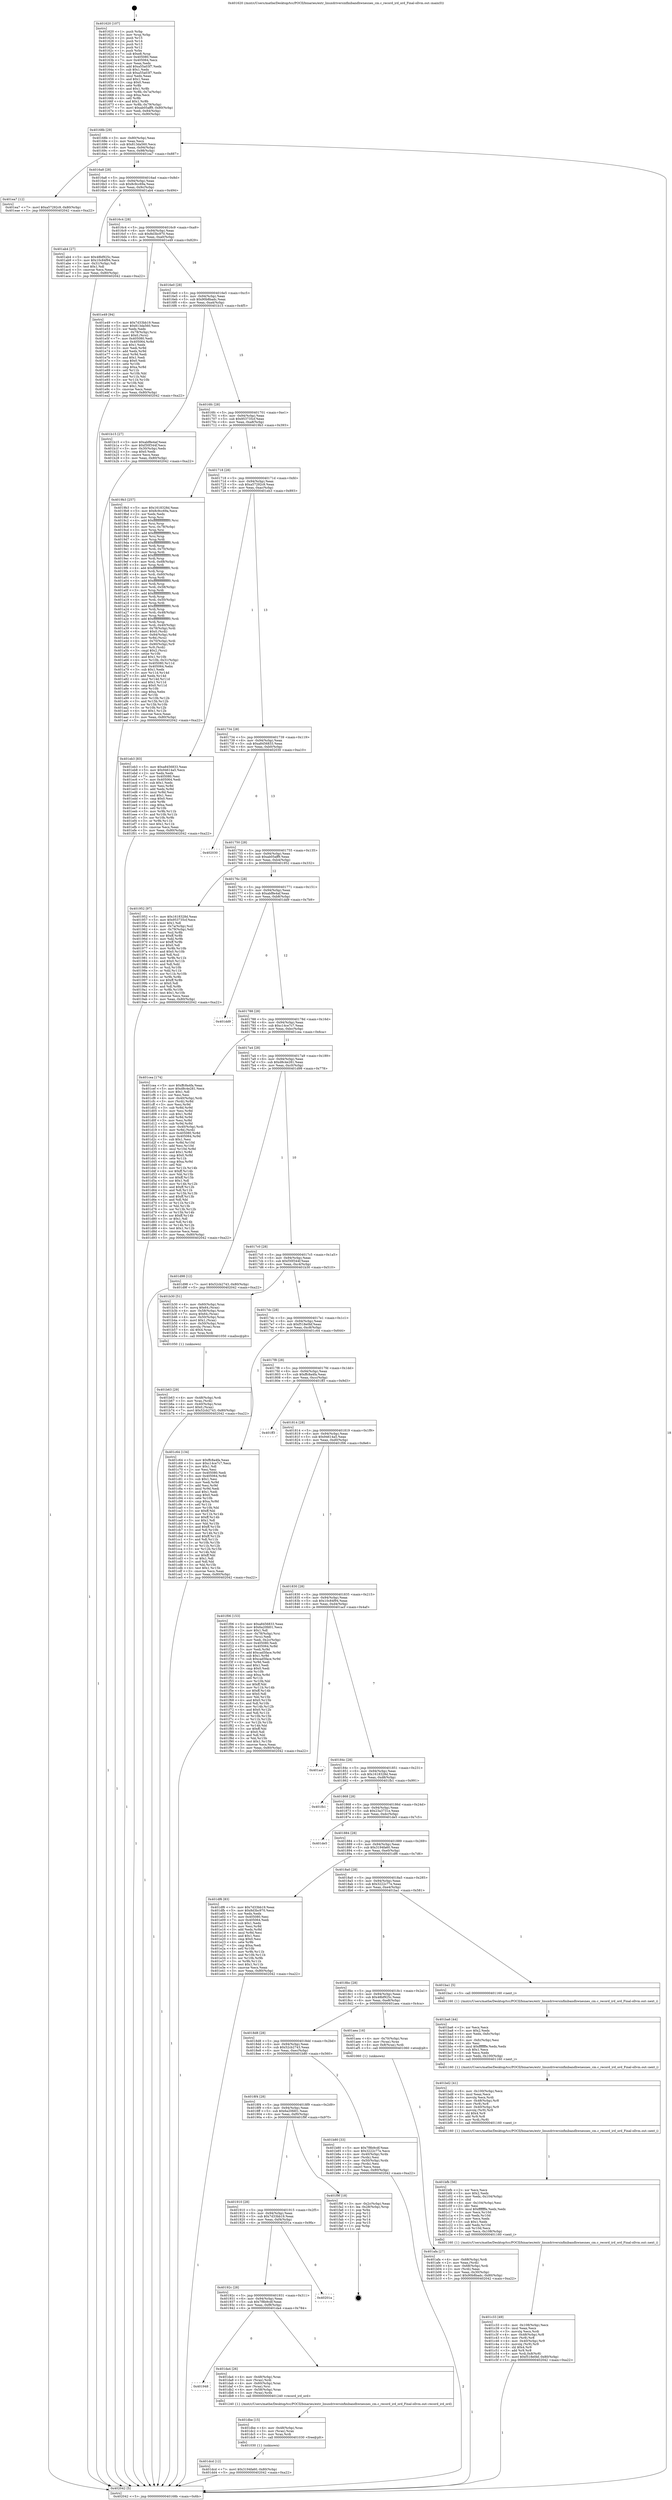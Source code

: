 digraph "0x401620" {
  label = "0x401620 (/mnt/c/Users/mathe/Desktop/tcc/POCII/binaries/extr_linuxdriversinfinibandhwnesnes_cm.c_record_ird_ord_Final-ollvm.out::main(0))"
  labelloc = "t"
  node[shape=record]

  Entry [label="",width=0.3,height=0.3,shape=circle,fillcolor=black,style=filled]
  "0x40168b" [label="{
     0x40168b [29]\l
     | [instrs]\l
     &nbsp;&nbsp;0x40168b \<+3\>: mov -0x80(%rbp),%eax\l
     &nbsp;&nbsp;0x40168e \<+2\>: mov %eax,%ecx\l
     &nbsp;&nbsp;0x401690 \<+6\>: sub $0x813da560,%ecx\l
     &nbsp;&nbsp;0x401696 \<+6\>: mov %eax,-0x94(%rbp)\l
     &nbsp;&nbsp;0x40169c \<+6\>: mov %ecx,-0x98(%rbp)\l
     &nbsp;&nbsp;0x4016a2 \<+6\>: je 0000000000401ea7 \<main+0x887\>\l
  }"]
  "0x401ea7" [label="{
     0x401ea7 [12]\l
     | [instrs]\l
     &nbsp;&nbsp;0x401ea7 \<+7\>: movl $0xa57292c9,-0x80(%rbp)\l
     &nbsp;&nbsp;0x401eae \<+5\>: jmp 0000000000402042 \<main+0xa22\>\l
  }"]
  "0x4016a8" [label="{
     0x4016a8 [28]\l
     | [instrs]\l
     &nbsp;&nbsp;0x4016a8 \<+5\>: jmp 00000000004016ad \<main+0x8d\>\l
     &nbsp;&nbsp;0x4016ad \<+6\>: mov -0x94(%rbp),%eax\l
     &nbsp;&nbsp;0x4016b3 \<+5\>: sub $0x8c9cc69a,%eax\l
     &nbsp;&nbsp;0x4016b8 \<+6\>: mov %eax,-0x9c(%rbp)\l
     &nbsp;&nbsp;0x4016be \<+6\>: je 0000000000401ab4 \<main+0x494\>\l
  }"]
  Exit [label="",width=0.3,height=0.3,shape=circle,fillcolor=black,style=filled,peripheries=2]
  "0x401ab4" [label="{
     0x401ab4 [27]\l
     | [instrs]\l
     &nbsp;&nbsp;0x401ab4 \<+5\>: mov $0x48bf925c,%eax\l
     &nbsp;&nbsp;0x401ab9 \<+5\>: mov $0x10c84f94,%ecx\l
     &nbsp;&nbsp;0x401abe \<+3\>: mov -0x31(%rbp),%dl\l
     &nbsp;&nbsp;0x401ac1 \<+3\>: test $0x1,%dl\l
     &nbsp;&nbsp;0x401ac4 \<+3\>: cmovne %ecx,%eax\l
     &nbsp;&nbsp;0x401ac7 \<+3\>: mov %eax,-0x80(%rbp)\l
     &nbsp;&nbsp;0x401aca \<+5\>: jmp 0000000000402042 \<main+0xa22\>\l
  }"]
  "0x4016c4" [label="{
     0x4016c4 [28]\l
     | [instrs]\l
     &nbsp;&nbsp;0x4016c4 \<+5\>: jmp 00000000004016c9 \<main+0xa9\>\l
     &nbsp;&nbsp;0x4016c9 \<+6\>: mov -0x94(%rbp),%eax\l
     &nbsp;&nbsp;0x4016cf \<+5\>: sub $0x8d3bc970,%eax\l
     &nbsp;&nbsp;0x4016d4 \<+6\>: mov %eax,-0xa0(%rbp)\l
     &nbsp;&nbsp;0x4016da \<+6\>: je 0000000000401e49 \<main+0x829\>\l
  }"]
  "0x401dcd" [label="{
     0x401dcd [12]\l
     | [instrs]\l
     &nbsp;&nbsp;0x401dcd \<+7\>: movl $0x3194fa60,-0x80(%rbp)\l
     &nbsp;&nbsp;0x401dd4 \<+5\>: jmp 0000000000402042 \<main+0xa22\>\l
  }"]
  "0x401e49" [label="{
     0x401e49 [94]\l
     | [instrs]\l
     &nbsp;&nbsp;0x401e49 \<+5\>: mov $0x7d33bb19,%eax\l
     &nbsp;&nbsp;0x401e4e \<+5\>: mov $0x813da560,%ecx\l
     &nbsp;&nbsp;0x401e53 \<+2\>: xor %edx,%edx\l
     &nbsp;&nbsp;0x401e55 \<+4\>: mov -0x78(%rbp),%rsi\l
     &nbsp;&nbsp;0x401e59 \<+6\>: movl $0x0,(%rsi)\l
     &nbsp;&nbsp;0x401e5f \<+7\>: mov 0x405080,%edi\l
     &nbsp;&nbsp;0x401e66 \<+8\>: mov 0x405064,%r8d\l
     &nbsp;&nbsp;0x401e6e \<+3\>: sub $0x1,%edx\l
     &nbsp;&nbsp;0x401e71 \<+3\>: mov %edi,%r9d\l
     &nbsp;&nbsp;0x401e74 \<+3\>: add %edx,%r9d\l
     &nbsp;&nbsp;0x401e77 \<+4\>: imul %r9d,%edi\l
     &nbsp;&nbsp;0x401e7b \<+3\>: and $0x1,%edi\l
     &nbsp;&nbsp;0x401e7e \<+3\>: cmp $0x0,%edi\l
     &nbsp;&nbsp;0x401e81 \<+4\>: sete %r10b\l
     &nbsp;&nbsp;0x401e85 \<+4\>: cmp $0xa,%r8d\l
     &nbsp;&nbsp;0x401e89 \<+4\>: setl %r11b\l
     &nbsp;&nbsp;0x401e8d \<+3\>: mov %r10b,%bl\l
     &nbsp;&nbsp;0x401e90 \<+3\>: and %r11b,%bl\l
     &nbsp;&nbsp;0x401e93 \<+3\>: xor %r11b,%r10b\l
     &nbsp;&nbsp;0x401e96 \<+3\>: or %r10b,%bl\l
     &nbsp;&nbsp;0x401e99 \<+3\>: test $0x1,%bl\l
     &nbsp;&nbsp;0x401e9c \<+3\>: cmovne %ecx,%eax\l
     &nbsp;&nbsp;0x401e9f \<+3\>: mov %eax,-0x80(%rbp)\l
     &nbsp;&nbsp;0x401ea2 \<+5\>: jmp 0000000000402042 \<main+0xa22\>\l
  }"]
  "0x4016e0" [label="{
     0x4016e0 [28]\l
     | [instrs]\l
     &nbsp;&nbsp;0x4016e0 \<+5\>: jmp 00000000004016e5 \<main+0xc5\>\l
     &nbsp;&nbsp;0x4016e5 \<+6\>: mov -0x94(%rbp),%eax\l
     &nbsp;&nbsp;0x4016eb \<+5\>: sub $0x90b8badc,%eax\l
     &nbsp;&nbsp;0x4016f0 \<+6\>: mov %eax,-0xa4(%rbp)\l
     &nbsp;&nbsp;0x4016f6 \<+6\>: je 0000000000401b15 \<main+0x4f5\>\l
  }"]
  "0x401dbe" [label="{
     0x401dbe [15]\l
     | [instrs]\l
     &nbsp;&nbsp;0x401dbe \<+4\>: mov -0x48(%rbp),%rax\l
     &nbsp;&nbsp;0x401dc2 \<+3\>: mov (%rax),%rax\l
     &nbsp;&nbsp;0x401dc5 \<+3\>: mov %rax,%rdi\l
     &nbsp;&nbsp;0x401dc8 \<+5\>: call 0000000000401030 \<free@plt\>\l
     | [calls]\l
     &nbsp;&nbsp;0x401030 \{1\} (unknown)\l
  }"]
  "0x401b15" [label="{
     0x401b15 [27]\l
     | [instrs]\l
     &nbsp;&nbsp;0x401b15 \<+5\>: mov $0xabf8e4af,%eax\l
     &nbsp;&nbsp;0x401b1a \<+5\>: mov $0xf30f344f,%ecx\l
     &nbsp;&nbsp;0x401b1f \<+3\>: mov -0x30(%rbp),%edx\l
     &nbsp;&nbsp;0x401b22 \<+3\>: cmp $0x0,%edx\l
     &nbsp;&nbsp;0x401b25 \<+3\>: cmove %ecx,%eax\l
     &nbsp;&nbsp;0x401b28 \<+3\>: mov %eax,-0x80(%rbp)\l
     &nbsp;&nbsp;0x401b2b \<+5\>: jmp 0000000000402042 \<main+0xa22\>\l
  }"]
  "0x4016fc" [label="{
     0x4016fc [28]\l
     | [instrs]\l
     &nbsp;&nbsp;0x4016fc \<+5\>: jmp 0000000000401701 \<main+0xe1\>\l
     &nbsp;&nbsp;0x401701 \<+6\>: mov -0x94(%rbp),%eax\l
     &nbsp;&nbsp;0x401707 \<+5\>: sub $0x953735cf,%eax\l
     &nbsp;&nbsp;0x40170c \<+6\>: mov %eax,-0xa8(%rbp)\l
     &nbsp;&nbsp;0x401712 \<+6\>: je 00000000004019b3 \<main+0x393\>\l
  }"]
  "0x401948" [label="{
     0x401948\l
  }", style=dashed]
  "0x4019b3" [label="{
     0x4019b3 [257]\l
     | [instrs]\l
     &nbsp;&nbsp;0x4019b3 \<+5\>: mov $0x1618328d,%eax\l
     &nbsp;&nbsp;0x4019b8 \<+5\>: mov $0x8c9cc69a,%ecx\l
     &nbsp;&nbsp;0x4019bd \<+2\>: xor %edx,%edx\l
     &nbsp;&nbsp;0x4019bf \<+3\>: mov %rsp,%rsi\l
     &nbsp;&nbsp;0x4019c2 \<+4\>: add $0xfffffffffffffff0,%rsi\l
     &nbsp;&nbsp;0x4019c6 \<+3\>: mov %rsi,%rsp\l
     &nbsp;&nbsp;0x4019c9 \<+4\>: mov %rsi,-0x78(%rbp)\l
     &nbsp;&nbsp;0x4019cd \<+3\>: mov %rsp,%rsi\l
     &nbsp;&nbsp;0x4019d0 \<+4\>: add $0xfffffffffffffff0,%rsi\l
     &nbsp;&nbsp;0x4019d4 \<+3\>: mov %rsi,%rsp\l
     &nbsp;&nbsp;0x4019d7 \<+3\>: mov %rsp,%rdi\l
     &nbsp;&nbsp;0x4019da \<+4\>: add $0xfffffffffffffff0,%rdi\l
     &nbsp;&nbsp;0x4019de \<+3\>: mov %rdi,%rsp\l
     &nbsp;&nbsp;0x4019e1 \<+4\>: mov %rdi,-0x70(%rbp)\l
     &nbsp;&nbsp;0x4019e5 \<+3\>: mov %rsp,%rdi\l
     &nbsp;&nbsp;0x4019e8 \<+4\>: add $0xfffffffffffffff0,%rdi\l
     &nbsp;&nbsp;0x4019ec \<+3\>: mov %rdi,%rsp\l
     &nbsp;&nbsp;0x4019ef \<+4\>: mov %rdi,-0x68(%rbp)\l
     &nbsp;&nbsp;0x4019f3 \<+3\>: mov %rsp,%rdi\l
     &nbsp;&nbsp;0x4019f6 \<+4\>: add $0xfffffffffffffff0,%rdi\l
     &nbsp;&nbsp;0x4019fa \<+3\>: mov %rdi,%rsp\l
     &nbsp;&nbsp;0x4019fd \<+4\>: mov %rdi,-0x60(%rbp)\l
     &nbsp;&nbsp;0x401a01 \<+3\>: mov %rsp,%rdi\l
     &nbsp;&nbsp;0x401a04 \<+4\>: add $0xfffffffffffffff0,%rdi\l
     &nbsp;&nbsp;0x401a08 \<+3\>: mov %rdi,%rsp\l
     &nbsp;&nbsp;0x401a0b \<+4\>: mov %rdi,-0x58(%rbp)\l
     &nbsp;&nbsp;0x401a0f \<+3\>: mov %rsp,%rdi\l
     &nbsp;&nbsp;0x401a12 \<+4\>: add $0xfffffffffffffff0,%rdi\l
     &nbsp;&nbsp;0x401a16 \<+3\>: mov %rdi,%rsp\l
     &nbsp;&nbsp;0x401a19 \<+4\>: mov %rdi,-0x50(%rbp)\l
     &nbsp;&nbsp;0x401a1d \<+3\>: mov %rsp,%rdi\l
     &nbsp;&nbsp;0x401a20 \<+4\>: add $0xfffffffffffffff0,%rdi\l
     &nbsp;&nbsp;0x401a24 \<+3\>: mov %rdi,%rsp\l
     &nbsp;&nbsp;0x401a27 \<+4\>: mov %rdi,-0x48(%rbp)\l
     &nbsp;&nbsp;0x401a2b \<+3\>: mov %rsp,%rdi\l
     &nbsp;&nbsp;0x401a2e \<+4\>: add $0xfffffffffffffff0,%rdi\l
     &nbsp;&nbsp;0x401a32 \<+3\>: mov %rdi,%rsp\l
     &nbsp;&nbsp;0x401a35 \<+4\>: mov %rdi,-0x40(%rbp)\l
     &nbsp;&nbsp;0x401a39 \<+4\>: mov -0x78(%rbp),%rdi\l
     &nbsp;&nbsp;0x401a3d \<+6\>: movl $0x0,(%rdi)\l
     &nbsp;&nbsp;0x401a43 \<+7\>: mov -0x84(%rbp),%r8d\l
     &nbsp;&nbsp;0x401a4a \<+3\>: mov %r8d,(%rsi)\l
     &nbsp;&nbsp;0x401a4d \<+4\>: mov -0x70(%rbp),%rdi\l
     &nbsp;&nbsp;0x401a51 \<+7\>: mov -0x90(%rbp),%r9\l
     &nbsp;&nbsp;0x401a58 \<+3\>: mov %r9,(%rdi)\l
     &nbsp;&nbsp;0x401a5b \<+3\>: cmpl $0x2,(%rsi)\l
     &nbsp;&nbsp;0x401a5e \<+4\>: setne %r10b\l
     &nbsp;&nbsp;0x401a62 \<+4\>: and $0x1,%r10b\l
     &nbsp;&nbsp;0x401a66 \<+4\>: mov %r10b,-0x31(%rbp)\l
     &nbsp;&nbsp;0x401a6a \<+8\>: mov 0x405080,%r11d\l
     &nbsp;&nbsp;0x401a72 \<+7\>: mov 0x405064,%ebx\l
     &nbsp;&nbsp;0x401a79 \<+3\>: sub $0x1,%edx\l
     &nbsp;&nbsp;0x401a7c \<+3\>: mov %r11d,%r14d\l
     &nbsp;&nbsp;0x401a7f \<+3\>: add %edx,%r14d\l
     &nbsp;&nbsp;0x401a82 \<+4\>: imul %r14d,%r11d\l
     &nbsp;&nbsp;0x401a86 \<+4\>: and $0x1,%r11d\l
     &nbsp;&nbsp;0x401a8a \<+4\>: cmp $0x0,%r11d\l
     &nbsp;&nbsp;0x401a8e \<+4\>: sete %r10b\l
     &nbsp;&nbsp;0x401a92 \<+3\>: cmp $0xa,%ebx\l
     &nbsp;&nbsp;0x401a95 \<+4\>: setl %r15b\l
     &nbsp;&nbsp;0x401a99 \<+3\>: mov %r10b,%r12b\l
     &nbsp;&nbsp;0x401a9c \<+3\>: and %r15b,%r12b\l
     &nbsp;&nbsp;0x401a9f \<+3\>: xor %r15b,%r10b\l
     &nbsp;&nbsp;0x401aa2 \<+3\>: or %r10b,%r12b\l
     &nbsp;&nbsp;0x401aa5 \<+4\>: test $0x1,%r12b\l
     &nbsp;&nbsp;0x401aa9 \<+3\>: cmovne %ecx,%eax\l
     &nbsp;&nbsp;0x401aac \<+3\>: mov %eax,-0x80(%rbp)\l
     &nbsp;&nbsp;0x401aaf \<+5\>: jmp 0000000000402042 \<main+0xa22\>\l
  }"]
  "0x401718" [label="{
     0x401718 [28]\l
     | [instrs]\l
     &nbsp;&nbsp;0x401718 \<+5\>: jmp 000000000040171d \<main+0xfd\>\l
     &nbsp;&nbsp;0x40171d \<+6\>: mov -0x94(%rbp),%eax\l
     &nbsp;&nbsp;0x401723 \<+5\>: sub $0xa57292c9,%eax\l
     &nbsp;&nbsp;0x401728 \<+6\>: mov %eax,-0xac(%rbp)\l
     &nbsp;&nbsp;0x40172e \<+6\>: je 0000000000401eb3 \<main+0x893\>\l
  }"]
  "0x401da4" [label="{
     0x401da4 [26]\l
     | [instrs]\l
     &nbsp;&nbsp;0x401da4 \<+4\>: mov -0x48(%rbp),%rax\l
     &nbsp;&nbsp;0x401da8 \<+3\>: mov (%rax),%rdi\l
     &nbsp;&nbsp;0x401dab \<+4\>: mov -0x60(%rbp),%rax\l
     &nbsp;&nbsp;0x401daf \<+3\>: mov (%rax),%rsi\l
     &nbsp;&nbsp;0x401db2 \<+4\>: mov -0x58(%rbp),%rax\l
     &nbsp;&nbsp;0x401db6 \<+3\>: mov (%rax),%rdx\l
     &nbsp;&nbsp;0x401db9 \<+5\>: call 0000000000401240 \<record_ird_ord\>\l
     | [calls]\l
     &nbsp;&nbsp;0x401240 \{1\} (/mnt/c/Users/mathe/Desktop/tcc/POCII/binaries/extr_linuxdriversinfinibandhwnesnes_cm.c_record_ird_ord_Final-ollvm.out::record_ird_ord)\l
  }"]
  "0x401eb3" [label="{
     0x401eb3 [83]\l
     | [instrs]\l
     &nbsp;&nbsp;0x401eb3 \<+5\>: mov $0xa8456833,%eax\l
     &nbsp;&nbsp;0x401eb8 \<+5\>: mov $0x94614a5,%ecx\l
     &nbsp;&nbsp;0x401ebd \<+2\>: xor %edx,%edx\l
     &nbsp;&nbsp;0x401ebf \<+7\>: mov 0x405080,%esi\l
     &nbsp;&nbsp;0x401ec6 \<+7\>: mov 0x405064,%edi\l
     &nbsp;&nbsp;0x401ecd \<+3\>: sub $0x1,%edx\l
     &nbsp;&nbsp;0x401ed0 \<+3\>: mov %esi,%r8d\l
     &nbsp;&nbsp;0x401ed3 \<+3\>: add %edx,%r8d\l
     &nbsp;&nbsp;0x401ed6 \<+4\>: imul %r8d,%esi\l
     &nbsp;&nbsp;0x401eda \<+3\>: and $0x1,%esi\l
     &nbsp;&nbsp;0x401edd \<+3\>: cmp $0x0,%esi\l
     &nbsp;&nbsp;0x401ee0 \<+4\>: sete %r9b\l
     &nbsp;&nbsp;0x401ee4 \<+3\>: cmp $0xa,%edi\l
     &nbsp;&nbsp;0x401ee7 \<+4\>: setl %r10b\l
     &nbsp;&nbsp;0x401eeb \<+3\>: mov %r9b,%r11b\l
     &nbsp;&nbsp;0x401eee \<+3\>: and %r10b,%r11b\l
     &nbsp;&nbsp;0x401ef1 \<+3\>: xor %r10b,%r9b\l
     &nbsp;&nbsp;0x401ef4 \<+3\>: or %r9b,%r11b\l
     &nbsp;&nbsp;0x401ef7 \<+4\>: test $0x1,%r11b\l
     &nbsp;&nbsp;0x401efb \<+3\>: cmovne %ecx,%eax\l
     &nbsp;&nbsp;0x401efe \<+3\>: mov %eax,-0x80(%rbp)\l
     &nbsp;&nbsp;0x401f01 \<+5\>: jmp 0000000000402042 \<main+0xa22\>\l
  }"]
  "0x401734" [label="{
     0x401734 [28]\l
     | [instrs]\l
     &nbsp;&nbsp;0x401734 \<+5\>: jmp 0000000000401739 \<main+0x119\>\l
     &nbsp;&nbsp;0x401739 \<+6\>: mov -0x94(%rbp),%eax\l
     &nbsp;&nbsp;0x40173f \<+5\>: sub $0xa8456833,%eax\l
     &nbsp;&nbsp;0x401744 \<+6\>: mov %eax,-0xb0(%rbp)\l
     &nbsp;&nbsp;0x40174a \<+6\>: je 0000000000402030 \<main+0xa10\>\l
  }"]
  "0x40192c" [label="{
     0x40192c [28]\l
     | [instrs]\l
     &nbsp;&nbsp;0x40192c \<+5\>: jmp 0000000000401931 \<main+0x311\>\l
     &nbsp;&nbsp;0x401931 \<+6\>: mov -0x94(%rbp),%eax\l
     &nbsp;&nbsp;0x401937 \<+5\>: sub $0x7f8b9cdf,%eax\l
     &nbsp;&nbsp;0x40193c \<+6\>: mov %eax,-0xf8(%rbp)\l
     &nbsp;&nbsp;0x401942 \<+6\>: je 0000000000401da4 \<main+0x784\>\l
  }"]
  "0x402030" [label="{
     0x402030\l
  }", style=dashed]
  "0x401750" [label="{
     0x401750 [28]\l
     | [instrs]\l
     &nbsp;&nbsp;0x401750 \<+5\>: jmp 0000000000401755 \<main+0x135\>\l
     &nbsp;&nbsp;0x401755 \<+6\>: mov -0x94(%rbp),%eax\l
     &nbsp;&nbsp;0x40175b \<+5\>: sub $0xab05aff9,%eax\l
     &nbsp;&nbsp;0x401760 \<+6\>: mov %eax,-0xb4(%rbp)\l
     &nbsp;&nbsp;0x401766 \<+6\>: je 0000000000401952 \<main+0x332\>\l
  }"]
  "0x40201a" [label="{
     0x40201a\l
  }", style=dashed]
  "0x401952" [label="{
     0x401952 [97]\l
     | [instrs]\l
     &nbsp;&nbsp;0x401952 \<+5\>: mov $0x1618328d,%eax\l
     &nbsp;&nbsp;0x401957 \<+5\>: mov $0x953735cf,%ecx\l
     &nbsp;&nbsp;0x40195c \<+2\>: mov $0x1,%dl\l
     &nbsp;&nbsp;0x40195e \<+4\>: mov -0x7a(%rbp),%sil\l
     &nbsp;&nbsp;0x401962 \<+4\>: mov -0x79(%rbp),%dil\l
     &nbsp;&nbsp;0x401966 \<+3\>: mov %sil,%r8b\l
     &nbsp;&nbsp;0x401969 \<+4\>: xor $0xff,%r8b\l
     &nbsp;&nbsp;0x40196d \<+3\>: mov %dil,%r9b\l
     &nbsp;&nbsp;0x401970 \<+4\>: xor $0xff,%r9b\l
     &nbsp;&nbsp;0x401974 \<+3\>: xor $0x0,%dl\l
     &nbsp;&nbsp;0x401977 \<+3\>: mov %r8b,%r10b\l
     &nbsp;&nbsp;0x40197a \<+4\>: and $0x0,%r10b\l
     &nbsp;&nbsp;0x40197e \<+3\>: and %dl,%sil\l
     &nbsp;&nbsp;0x401981 \<+3\>: mov %r9b,%r11b\l
     &nbsp;&nbsp;0x401984 \<+4\>: and $0x0,%r11b\l
     &nbsp;&nbsp;0x401988 \<+3\>: and %dl,%dil\l
     &nbsp;&nbsp;0x40198b \<+3\>: or %sil,%r10b\l
     &nbsp;&nbsp;0x40198e \<+3\>: or %dil,%r11b\l
     &nbsp;&nbsp;0x401991 \<+3\>: xor %r11b,%r10b\l
     &nbsp;&nbsp;0x401994 \<+3\>: or %r9b,%r8b\l
     &nbsp;&nbsp;0x401997 \<+4\>: xor $0xff,%r8b\l
     &nbsp;&nbsp;0x40199b \<+3\>: or $0x0,%dl\l
     &nbsp;&nbsp;0x40199e \<+3\>: and %dl,%r8b\l
     &nbsp;&nbsp;0x4019a1 \<+3\>: or %r8b,%r10b\l
     &nbsp;&nbsp;0x4019a4 \<+4\>: test $0x1,%r10b\l
     &nbsp;&nbsp;0x4019a8 \<+3\>: cmovne %ecx,%eax\l
     &nbsp;&nbsp;0x4019ab \<+3\>: mov %eax,-0x80(%rbp)\l
     &nbsp;&nbsp;0x4019ae \<+5\>: jmp 0000000000402042 \<main+0xa22\>\l
  }"]
  "0x40176c" [label="{
     0x40176c [28]\l
     | [instrs]\l
     &nbsp;&nbsp;0x40176c \<+5\>: jmp 0000000000401771 \<main+0x151\>\l
     &nbsp;&nbsp;0x401771 \<+6\>: mov -0x94(%rbp),%eax\l
     &nbsp;&nbsp;0x401777 \<+5\>: sub $0xabf8e4af,%eax\l
     &nbsp;&nbsp;0x40177c \<+6\>: mov %eax,-0xb8(%rbp)\l
     &nbsp;&nbsp;0x401782 \<+6\>: je 0000000000401dd9 \<main+0x7b9\>\l
  }"]
  "0x402042" [label="{
     0x402042 [5]\l
     | [instrs]\l
     &nbsp;&nbsp;0x402042 \<+5\>: jmp 000000000040168b \<main+0x6b\>\l
  }"]
  "0x401620" [label="{
     0x401620 [107]\l
     | [instrs]\l
     &nbsp;&nbsp;0x401620 \<+1\>: push %rbp\l
     &nbsp;&nbsp;0x401621 \<+3\>: mov %rsp,%rbp\l
     &nbsp;&nbsp;0x401624 \<+2\>: push %r15\l
     &nbsp;&nbsp;0x401626 \<+2\>: push %r14\l
     &nbsp;&nbsp;0x401628 \<+2\>: push %r13\l
     &nbsp;&nbsp;0x40162a \<+2\>: push %r12\l
     &nbsp;&nbsp;0x40162c \<+1\>: push %rbx\l
     &nbsp;&nbsp;0x40162d \<+7\>: sub $0xe8,%rsp\l
     &nbsp;&nbsp;0x401634 \<+7\>: mov 0x405080,%eax\l
     &nbsp;&nbsp;0x40163b \<+7\>: mov 0x405064,%ecx\l
     &nbsp;&nbsp;0x401642 \<+2\>: mov %eax,%edx\l
     &nbsp;&nbsp;0x401644 \<+6\>: add $0xa55a03f7,%edx\l
     &nbsp;&nbsp;0x40164a \<+3\>: sub $0x1,%edx\l
     &nbsp;&nbsp;0x40164d \<+6\>: sub $0xa55a03f7,%edx\l
     &nbsp;&nbsp;0x401653 \<+3\>: imul %edx,%eax\l
     &nbsp;&nbsp;0x401656 \<+3\>: and $0x1,%eax\l
     &nbsp;&nbsp;0x401659 \<+3\>: cmp $0x0,%eax\l
     &nbsp;&nbsp;0x40165c \<+4\>: sete %r8b\l
     &nbsp;&nbsp;0x401660 \<+4\>: and $0x1,%r8b\l
     &nbsp;&nbsp;0x401664 \<+4\>: mov %r8b,-0x7a(%rbp)\l
     &nbsp;&nbsp;0x401668 \<+3\>: cmp $0xa,%ecx\l
     &nbsp;&nbsp;0x40166b \<+4\>: setl %r8b\l
     &nbsp;&nbsp;0x40166f \<+4\>: and $0x1,%r8b\l
     &nbsp;&nbsp;0x401673 \<+4\>: mov %r8b,-0x79(%rbp)\l
     &nbsp;&nbsp;0x401677 \<+7\>: movl $0xab05aff9,-0x80(%rbp)\l
     &nbsp;&nbsp;0x40167e \<+6\>: mov %edi,-0x84(%rbp)\l
     &nbsp;&nbsp;0x401684 \<+7\>: mov %rsi,-0x90(%rbp)\l
  }"]
  "0x401910" [label="{
     0x401910 [28]\l
     | [instrs]\l
     &nbsp;&nbsp;0x401910 \<+5\>: jmp 0000000000401915 \<main+0x2f5\>\l
     &nbsp;&nbsp;0x401915 \<+6\>: mov -0x94(%rbp),%eax\l
     &nbsp;&nbsp;0x40191b \<+5\>: sub $0x7d33bb19,%eax\l
     &nbsp;&nbsp;0x401920 \<+6\>: mov %eax,-0xf4(%rbp)\l
     &nbsp;&nbsp;0x401926 \<+6\>: je 000000000040201a \<main+0x9fa\>\l
  }"]
  "0x401f9f" [label="{
     0x401f9f [18]\l
     | [instrs]\l
     &nbsp;&nbsp;0x401f9f \<+3\>: mov -0x2c(%rbp),%eax\l
     &nbsp;&nbsp;0x401fa2 \<+4\>: lea -0x28(%rbp),%rsp\l
     &nbsp;&nbsp;0x401fa6 \<+1\>: pop %rbx\l
     &nbsp;&nbsp;0x401fa7 \<+2\>: pop %r12\l
     &nbsp;&nbsp;0x401fa9 \<+2\>: pop %r13\l
     &nbsp;&nbsp;0x401fab \<+2\>: pop %r14\l
     &nbsp;&nbsp;0x401fad \<+2\>: pop %r15\l
     &nbsp;&nbsp;0x401faf \<+1\>: pop %rbp\l
     &nbsp;&nbsp;0x401fb0 \<+1\>: ret\l
  }"]
  "0x401dd9" [label="{
     0x401dd9\l
  }", style=dashed]
  "0x401788" [label="{
     0x401788 [28]\l
     | [instrs]\l
     &nbsp;&nbsp;0x401788 \<+5\>: jmp 000000000040178d \<main+0x16d\>\l
     &nbsp;&nbsp;0x40178d \<+6\>: mov -0x94(%rbp),%eax\l
     &nbsp;&nbsp;0x401793 \<+5\>: sub $0xc14ce7c7,%eax\l
     &nbsp;&nbsp;0x401798 \<+6\>: mov %eax,-0xbc(%rbp)\l
     &nbsp;&nbsp;0x40179e \<+6\>: je 0000000000401cea \<main+0x6ca\>\l
  }"]
  "0x401c33" [label="{
     0x401c33 [49]\l
     | [instrs]\l
     &nbsp;&nbsp;0x401c33 \<+6\>: mov -0x108(%rbp),%ecx\l
     &nbsp;&nbsp;0x401c39 \<+3\>: imul %eax,%ecx\l
     &nbsp;&nbsp;0x401c3c \<+3\>: movslq %ecx,%rdi\l
     &nbsp;&nbsp;0x401c3f \<+4\>: mov -0x48(%rbp),%r8\l
     &nbsp;&nbsp;0x401c43 \<+3\>: mov (%r8),%r8\l
     &nbsp;&nbsp;0x401c46 \<+4\>: mov -0x40(%rbp),%r9\l
     &nbsp;&nbsp;0x401c4a \<+3\>: movslq (%r9),%r9\l
     &nbsp;&nbsp;0x401c4d \<+4\>: shl $0x4,%r9\l
     &nbsp;&nbsp;0x401c51 \<+3\>: add %r9,%r8\l
     &nbsp;&nbsp;0x401c54 \<+4\>: mov %rdi,0x8(%r8)\l
     &nbsp;&nbsp;0x401c58 \<+7\>: movl $0xf518e0bf,-0x80(%rbp)\l
     &nbsp;&nbsp;0x401c5f \<+5\>: jmp 0000000000402042 \<main+0xa22\>\l
  }"]
  "0x401cea" [label="{
     0x401cea [174]\l
     | [instrs]\l
     &nbsp;&nbsp;0x401cea \<+5\>: mov $0xffc8a4fa,%eax\l
     &nbsp;&nbsp;0x401cef \<+5\>: mov $0xd8c4e281,%ecx\l
     &nbsp;&nbsp;0x401cf4 \<+2\>: mov $0x1,%dl\l
     &nbsp;&nbsp;0x401cf6 \<+2\>: xor %esi,%esi\l
     &nbsp;&nbsp;0x401cf8 \<+4\>: mov -0x40(%rbp),%rdi\l
     &nbsp;&nbsp;0x401cfc \<+3\>: mov (%rdi),%r8d\l
     &nbsp;&nbsp;0x401cff \<+3\>: mov %esi,%r9d\l
     &nbsp;&nbsp;0x401d02 \<+3\>: sub %r8d,%r9d\l
     &nbsp;&nbsp;0x401d05 \<+3\>: mov %esi,%r8d\l
     &nbsp;&nbsp;0x401d08 \<+4\>: sub $0x1,%r8d\l
     &nbsp;&nbsp;0x401d0c \<+3\>: add %r8d,%r9d\l
     &nbsp;&nbsp;0x401d0f \<+3\>: mov %esi,%r8d\l
     &nbsp;&nbsp;0x401d12 \<+3\>: sub %r9d,%r8d\l
     &nbsp;&nbsp;0x401d15 \<+4\>: mov -0x40(%rbp),%rdi\l
     &nbsp;&nbsp;0x401d19 \<+3\>: mov %r8d,(%rdi)\l
     &nbsp;&nbsp;0x401d1c \<+8\>: mov 0x405080,%r8d\l
     &nbsp;&nbsp;0x401d24 \<+8\>: mov 0x405064,%r9d\l
     &nbsp;&nbsp;0x401d2c \<+3\>: sub $0x1,%esi\l
     &nbsp;&nbsp;0x401d2f \<+3\>: mov %r8d,%r10d\l
     &nbsp;&nbsp;0x401d32 \<+3\>: add %esi,%r10d\l
     &nbsp;&nbsp;0x401d35 \<+4\>: imul %r10d,%r8d\l
     &nbsp;&nbsp;0x401d39 \<+4\>: and $0x1,%r8d\l
     &nbsp;&nbsp;0x401d3d \<+4\>: cmp $0x0,%r8d\l
     &nbsp;&nbsp;0x401d41 \<+4\>: sete %r11b\l
     &nbsp;&nbsp;0x401d45 \<+4\>: cmp $0xa,%r9d\l
     &nbsp;&nbsp;0x401d49 \<+3\>: setl %bl\l
     &nbsp;&nbsp;0x401d4c \<+3\>: mov %r11b,%r14b\l
     &nbsp;&nbsp;0x401d4f \<+4\>: xor $0xff,%r14b\l
     &nbsp;&nbsp;0x401d53 \<+3\>: mov %bl,%r15b\l
     &nbsp;&nbsp;0x401d56 \<+4\>: xor $0xff,%r15b\l
     &nbsp;&nbsp;0x401d5a \<+3\>: xor $0x1,%dl\l
     &nbsp;&nbsp;0x401d5d \<+3\>: mov %r14b,%r12b\l
     &nbsp;&nbsp;0x401d60 \<+4\>: and $0xff,%r12b\l
     &nbsp;&nbsp;0x401d64 \<+3\>: and %dl,%r11b\l
     &nbsp;&nbsp;0x401d67 \<+3\>: mov %r15b,%r13b\l
     &nbsp;&nbsp;0x401d6a \<+4\>: and $0xff,%r13b\l
     &nbsp;&nbsp;0x401d6e \<+2\>: and %dl,%bl\l
     &nbsp;&nbsp;0x401d70 \<+3\>: or %r11b,%r12b\l
     &nbsp;&nbsp;0x401d73 \<+3\>: or %bl,%r13b\l
     &nbsp;&nbsp;0x401d76 \<+3\>: xor %r13b,%r12b\l
     &nbsp;&nbsp;0x401d79 \<+3\>: or %r15b,%r14b\l
     &nbsp;&nbsp;0x401d7c \<+4\>: xor $0xff,%r14b\l
     &nbsp;&nbsp;0x401d80 \<+3\>: or $0x1,%dl\l
     &nbsp;&nbsp;0x401d83 \<+3\>: and %dl,%r14b\l
     &nbsp;&nbsp;0x401d86 \<+3\>: or %r14b,%r12b\l
     &nbsp;&nbsp;0x401d89 \<+4\>: test $0x1,%r12b\l
     &nbsp;&nbsp;0x401d8d \<+3\>: cmovne %ecx,%eax\l
     &nbsp;&nbsp;0x401d90 \<+3\>: mov %eax,-0x80(%rbp)\l
     &nbsp;&nbsp;0x401d93 \<+5\>: jmp 0000000000402042 \<main+0xa22\>\l
  }"]
  "0x4017a4" [label="{
     0x4017a4 [28]\l
     | [instrs]\l
     &nbsp;&nbsp;0x4017a4 \<+5\>: jmp 00000000004017a9 \<main+0x189\>\l
     &nbsp;&nbsp;0x4017a9 \<+6\>: mov -0x94(%rbp),%eax\l
     &nbsp;&nbsp;0x4017af \<+5\>: sub $0xd8c4e281,%eax\l
     &nbsp;&nbsp;0x4017b4 \<+6\>: mov %eax,-0xc0(%rbp)\l
     &nbsp;&nbsp;0x4017ba \<+6\>: je 0000000000401d98 \<main+0x778\>\l
  }"]
  "0x401bfb" [label="{
     0x401bfb [56]\l
     | [instrs]\l
     &nbsp;&nbsp;0x401bfb \<+2\>: xor %ecx,%ecx\l
     &nbsp;&nbsp;0x401bfd \<+5\>: mov $0x2,%edx\l
     &nbsp;&nbsp;0x401c02 \<+6\>: mov %edx,-0x104(%rbp)\l
     &nbsp;&nbsp;0x401c08 \<+1\>: cltd\l
     &nbsp;&nbsp;0x401c09 \<+6\>: mov -0x104(%rbp),%esi\l
     &nbsp;&nbsp;0x401c0f \<+2\>: idiv %esi\l
     &nbsp;&nbsp;0x401c11 \<+6\>: imul $0xfffffffe,%edx,%edx\l
     &nbsp;&nbsp;0x401c17 \<+3\>: mov %ecx,%r10d\l
     &nbsp;&nbsp;0x401c1a \<+3\>: sub %edx,%r10d\l
     &nbsp;&nbsp;0x401c1d \<+2\>: mov %ecx,%edx\l
     &nbsp;&nbsp;0x401c1f \<+3\>: sub $0x1,%edx\l
     &nbsp;&nbsp;0x401c22 \<+3\>: add %edx,%r10d\l
     &nbsp;&nbsp;0x401c25 \<+3\>: sub %r10d,%ecx\l
     &nbsp;&nbsp;0x401c28 \<+6\>: mov %ecx,-0x108(%rbp)\l
     &nbsp;&nbsp;0x401c2e \<+5\>: call 0000000000401160 \<next_i\>\l
     | [calls]\l
     &nbsp;&nbsp;0x401160 \{1\} (/mnt/c/Users/mathe/Desktop/tcc/POCII/binaries/extr_linuxdriversinfinibandhwnesnes_cm.c_record_ird_ord_Final-ollvm.out::next_i)\l
  }"]
  "0x401d98" [label="{
     0x401d98 [12]\l
     | [instrs]\l
     &nbsp;&nbsp;0x401d98 \<+7\>: movl $0x52cb2743,-0x80(%rbp)\l
     &nbsp;&nbsp;0x401d9f \<+5\>: jmp 0000000000402042 \<main+0xa22\>\l
  }"]
  "0x4017c0" [label="{
     0x4017c0 [28]\l
     | [instrs]\l
     &nbsp;&nbsp;0x4017c0 \<+5\>: jmp 00000000004017c5 \<main+0x1a5\>\l
     &nbsp;&nbsp;0x4017c5 \<+6\>: mov -0x94(%rbp),%eax\l
     &nbsp;&nbsp;0x4017cb \<+5\>: sub $0xf30f344f,%eax\l
     &nbsp;&nbsp;0x4017d0 \<+6\>: mov %eax,-0xc4(%rbp)\l
     &nbsp;&nbsp;0x4017d6 \<+6\>: je 0000000000401b30 \<main+0x510\>\l
  }"]
  "0x401bd2" [label="{
     0x401bd2 [41]\l
     | [instrs]\l
     &nbsp;&nbsp;0x401bd2 \<+6\>: mov -0x100(%rbp),%ecx\l
     &nbsp;&nbsp;0x401bd8 \<+3\>: imul %eax,%ecx\l
     &nbsp;&nbsp;0x401bdb \<+3\>: movslq %ecx,%rdi\l
     &nbsp;&nbsp;0x401bde \<+4\>: mov -0x48(%rbp),%r8\l
     &nbsp;&nbsp;0x401be2 \<+3\>: mov (%r8),%r8\l
     &nbsp;&nbsp;0x401be5 \<+4\>: mov -0x40(%rbp),%r9\l
     &nbsp;&nbsp;0x401be9 \<+3\>: movslq (%r9),%r9\l
     &nbsp;&nbsp;0x401bec \<+4\>: shl $0x4,%r9\l
     &nbsp;&nbsp;0x401bf0 \<+3\>: add %r9,%r8\l
     &nbsp;&nbsp;0x401bf3 \<+3\>: mov %rdi,(%r8)\l
     &nbsp;&nbsp;0x401bf6 \<+5\>: call 0000000000401160 \<next_i\>\l
     | [calls]\l
     &nbsp;&nbsp;0x401160 \{1\} (/mnt/c/Users/mathe/Desktop/tcc/POCII/binaries/extr_linuxdriversinfinibandhwnesnes_cm.c_record_ird_ord_Final-ollvm.out::next_i)\l
  }"]
  "0x401b30" [label="{
     0x401b30 [51]\l
     | [instrs]\l
     &nbsp;&nbsp;0x401b30 \<+4\>: mov -0x60(%rbp),%rax\l
     &nbsp;&nbsp;0x401b34 \<+7\>: movq $0x64,(%rax)\l
     &nbsp;&nbsp;0x401b3b \<+4\>: mov -0x58(%rbp),%rax\l
     &nbsp;&nbsp;0x401b3f \<+7\>: movq $0x64,(%rax)\l
     &nbsp;&nbsp;0x401b46 \<+4\>: mov -0x50(%rbp),%rax\l
     &nbsp;&nbsp;0x401b4a \<+6\>: movl $0x1,(%rax)\l
     &nbsp;&nbsp;0x401b50 \<+4\>: mov -0x50(%rbp),%rax\l
     &nbsp;&nbsp;0x401b54 \<+3\>: movslq (%rax),%rax\l
     &nbsp;&nbsp;0x401b57 \<+4\>: shl $0x4,%rax\l
     &nbsp;&nbsp;0x401b5b \<+3\>: mov %rax,%rdi\l
     &nbsp;&nbsp;0x401b5e \<+5\>: call 0000000000401050 \<malloc@plt\>\l
     | [calls]\l
     &nbsp;&nbsp;0x401050 \{1\} (unknown)\l
  }"]
  "0x4017dc" [label="{
     0x4017dc [28]\l
     | [instrs]\l
     &nbsp;&nbsp;0x4017dc \<+5\>: jmp 00000000004017e1 \<main+0x1c1\>\l
     &nbsp;&nbsp;0x4017e1 \<+6\>: mov -0x94(%rbp),%eax\l
     &nbsp;&nbsp;0x4017e7 \<+5\>: sub $0xf518e0bf,%eax\l
     &nbsp;&nbsp;0x4017ec \<+6\>: mov %eax,-0xc8(%rbp)\l
     &nbsp;&nbsp;0x4017f2 \<+6\>: je 0000000000401c64 \<main+0x644\>\l
  }"]
  "0x401ba6" [label="{
     0x401ba6 [44]\l
     | [instrs]\l
     &nbsp;&nbsp;0x401ba6 \<+2\>: xor %ecx,%ecx\l
     &nbsp;&nbsp;0x401ba8 \<+5\>: mov $0x2,%edx\l
     &nbsp;&nbsp;0x401bad \<+6\>: mov %edx,-0xfc(%rbp)\l
     &nbsp;&nbsp;0x401bb3 \<+1\>: cltd\l
     &nbsp;&nbsp;0x401bb4 \<+6\>: mov -0xfc(%rbp),%esi\l
     &nbsp;&nbsp;0x401bba \<+2\>: idiv %esi\l
     &nbsp;&nbsp;0x401bbc \<+6\>: imul $0xfffffffe,%edx,%edx\l
     &nbsp;&nbsp;0x401bc2 \<+3\>: sub $0x1,%ecx\l
     &nbsp;&nbsp;0x401bc5 \<+2\>: sub %ecx,%edx\l
     &nbsp;&nbsp;0x401bc7 \<+6\>: mov %edx,-0x100(%rbp)\l
     &nbsp;&nbsp;0x401bcd \<+5\>: call 0000000000401160 \<next_i\>\l
     | [calls]\l
     &nbsp;&nbsp;0x401160 \{1\} (/mnt/c/Users/mathe/Desktop/tcc/POCII/binaries/extr_linuxdriversinfinibandhwnesnes_cm.c_record_ird_ord_Final-ollvm.out::next_i)\l
  }"]
  "0x401c64" [label="{
     0x401c64 [134]\l
     | [instrs]\l
     &nbsp;&nbsp;0x401c64 \<+5\>: mov $0xffc8a4fa,%eax\l
     &nbsp;&nbsp;0x401c69 \<+5\>: mov $0xc14ce7c7,%ecx\l
     &nbsp;&nbsp;0x401c6e \<+2\>: mov $0x1,%dl\l
     &nbsp;&nbsp;0x401c70 \<+2\>: xor %esi,%esi\l
     &nbsp;&nbsp;0x401c72 \<+7\>: mov 0x405080,%edi\l
     &nbsp;&nbsp;0x401c79 \<+8\>: mov 0x405064,%r8d\l
     &nbsp;&nbsp;0x401c81 \<+3\>: sub $0x1,%esi\l
     &nbsp;&nbsp;0x401c84 \<+3\>: mov %edi,%r9d\l
     &nbsp;&nbsp;0x401c87 \<+3\>: add %esi,%r9d\l
     &nbsp;&nbsp;0x401c8a \<+4\>: imul %r9d,%edi\l
     &nbsp;&nbsp;0x401c8e \<+3\>: and $0x1,%edi\l
     &nbsp;&nbsp;0x401c91 \<+3\>: cmp $0x0,%edi\l
     &nbsp;&nbsp;0x401c94 \<+4\>: sete %r10b\l
     &nbsp;&nbsp;0x401c98 \<+4\>: cmp $0xa,%r8d\l
     &nbsp;&nbsp;0x401c9c \<+4\>: setl %r11b\l
     &nbsp;&nbsp;0x401ca0 \<+3\>: mov %r10b,%bl\l
     &nbsp;&nbsp;0x401ca3 \<+3\>: xor $0xff,%bl\l
     &nbsp;&nbsp;0x401ca6 \<+3\>: mov %r11b,%r14b\l
     &nbsp;&nbsp;0x401ca9 \<+4\>: xor $0xff,%r14b\l
     &nbsp;&nbsp;0x401cad \<+3\>: xor $0x1,%dl\l
     &nbsp;&nbsp;0x401cb0 \<+3\>: mov %bl,%r15b\l
     &nbsp;&nbsp;0x401cb3 \<+4\>: and $0xff,%r15b\l
     &nbsp;&nbsp;0x401cb7 \<+3\>: and %dl,%r10b\l
     &nbsp;&nbsp;0x401cba \<+3\>: mov %r14b,%r12b\l
     &nbsp;&nbsp;0x401cbd \<+4\>: and $0xff,%r12b\l
     &nbsp;&nbsp;0x401cc1 \<+3\>: and %dl,%r11b\l
     &nbsp;&nbsp;0x401cc4 \<+3\>: or %r10b,%r15b\l
     &nbsp;&nbsp;0x401cc7 \<+3\>: or %r11b,%r12b\l
     &nbsp;&nbsp;0x401cca \<+3\>: xor %r12b,%r15b\l
     &nbsp;&nbsp;0x401ccd \<+3\>: or %r14b,%bl\l
     &nbsp;&nbsp;0x401cd0 \<+3\>: xor $0xff,%bl\l
     &nbsp;&nbsp;0x401cd3 \<+3\>: or $0x1,%dl\l
     &nbsp;&nbsp;0x401cd6 \<+2\>: and %dl,%bl\l
     &nbsp;&nbsp;0x401cd8 \<+3\>: or %bl,%r15b\l
     &nbsp;&nbsp;0x401cdb \<+4\>: test $0x1,%r15b\l
     &nbsp;&nbsp;0x401cdf \<+3\>: cmovne %ecx,%eax\l
     &nbsp;&nbsp;0x401ce2 \<+3\>: mov %eax,-0x80(%rbp)\l
     &nbsp;&nbsp;0x401ce5 \<+5\>: jmp 0000000000402042 \<main+0xa22\>\l
  }"]
  "0x4017f8" [label="{
     0x4017f8 [28]\l
     | [instrs]\l
     &nbsp;&nbsp;0x4017f8 \<+5\>: jmp 00000000004017fd \<main+0x1dd\>\l
     &nbsp;&nbsp;0x4017fd \<+6\>: mov -0x94(%rbp),%eax\l
     &nbsp;&nbsp;0x401803 \<+5\>: sub $0xffc8a4fa,%eax\l
     &nbsp;&nbsp;0x401808 \<+6\>: mov %eax,-0xcc(%rbp)\l
     &nbsp;&nbsp;0x40180e \<+6\>: je 0000000000401ff3 \<main+0x9d3\>\l
  }"]
  "0x4018f4" [label="{
     0x4018f4 [28]\l
     | [instrs]\l
     &nbsp;&nbsp;0x4018f4 \<+5\>: jmp 00000000004018f9 \<main+0x2d9\>\l
     &nbsp;&nbsp;0x4018f9 \<+6\>: mov -0x94(%rbp),%eax\l
     &nbsp;&nbsp;0x4018ff \<+5\>: sub $0x6a20fd01,%eax\l
     &nbsp;&nbsp;0x401904 \<+6\>: mov %eax,-0xf0(%rbp)\l
     &nbsp;&nbsp;0x40190a \<+6\>: je 0000000000401f9f \<main+0x97f\>\l
  }"]
  "0x401ff3" [label="{
     0x401ff3\l
  }", style=dashed]
  "0x401814" [label="{
     0x401814 [28]\l
     | [instrs]\l
     &nbsp;&nbsp;0x401814 \<+5\>: jmp 0000000000401819 \<main+0x1f9\>\l
     &nbsp;&nbsp;0x401819 \<+6\>: mov -0x94(%rbp),%eax\l
     &nbsp;&nbsp;0x40181f \<+5\>: sub $0x94614a5,%eax\l
     &nbsp;&nbsp;0x401824 \<+6\>: mov %eax,-0xd0(%rbp)\l
     &nbsp;&nbsp;0x40182a \<+6\>: je 0000000000401f06 \<main+0x8e6\>\l
  }"]
  "0x401b80" [label="{
     0x401b80 [33]\l
     | [instrs]\l
     &nbsp;&nbsp;0x401b80 \<+5\>: mov $0x7f8b9cdf,%eax\l
     &nbsp;&nbsp;0x401b85 \<+5\>: mov $0x3222c77e,%ecx\l
     &nbsp;&nbsp;0x401b8a \<+4\>: mov -0x40(%rbp),%rdx\l
     &nbsp;&nbsp;0x401b8e \<+2\>: mov (%rdx),%esi\l
     &nbsp;&nbsp;0x401b90 \<+4\>: mov -0x50(%rbp),%rdx\l
     &nbsp;&nbsp;0x401b94 \<+2\>: cmp (%rdx),%esi\l
     &nbsp;&nbsp;0x401b96 \<+3\>: cmovl %ecx,%eax\l
     &nbsp;&nbsp;0x401b99 \<+3\>: mov %eax,-0x80(%rbp)\l
     &nbsp;&nbsp;0x401b9c \<+5\>: jmp 0000000000402042 \<main+0xa22\>\l
  }"]
  "0x401f06" [label="{
     0x401f06 [153]\l
     | [instrs]\l
     &nbsp;&nbsp;0x401f06 \<+5\>: mov $0xa8456833,%eax\l
     &nbsp;&nbsp;0x401f0b \<+5\>: mov $0x6a20fd01,%ecx\l
     &nbsp;&nbsp;0x401f10 \<+2\>: mov $0x1,%dl\l
     &nbsp;&nbsp;0x401f12 \<+4\>: mov -0x78(%rbp),%rsi\l
     &nbsp;&nbsp;0x401f16 \<+2\>: mov (%rsi),%edi\l
     &nbsp;&nbsp;0x401f18 \<+3\>: mov %edi,-0x2c(%rbp)\l
     &nbsp;&nbsp;0x401f1b \<+7\>: mov 0x405080,%edi\l
     &nbsp;&nbsp;0x401f22 \<+8\>: mov 0x405064,%r8d\l
     &nbsp;&nbsp;0x401f2a \<+3\>: mov %edi,%r9d\l
     &nbsp;&nbsp;0x401f2d \<+7\>: add $0xcad5face,%r9d\l
     &nbsp;&nbsp;0x401f34 \<+4\>: sub $0x1,%r9d\l
     &nbsp;&nbsp;0x401f38 \<+7\>: sub $0xcad5face,%r9d\l
     &nbsp;&nbsp;0x401f3f \<+4\>: imul %r9d,%edi\l
     &nbsp;&nbsp;0x401f43 \<+3\>: and $0x1,%edi\l
     &nbsp;&nbsp;0x401f46 \<+3\>: cmp $0x0,%edi\l
     &nbsp;&nbsp;0x401f49 \<+4\>: sete %r10b\l
     &nbsp;&nbsp;0x401f4d \<+4\>: cmp $0xa,%r8d\l
     &nbsp;&nbsp;0x401f51 \<+4\>: setl %r11b\l
     &nbsp;&nbsp;0x401f55 \<+3\>: mov %r10b,%bl\l
     &nbsp;&nbsp;0x401f58 \<+3\>: xor $0xff,%bl\l
     &nbsp;&nbsp;0x401f5b \<+3\>: mov %r11b,%r14b\l
     &nbsp;&nbsp;0x401f5e \<+4\>: xor $0xff,%r14b\l
     &nbsp;&nbsp;0x401f62 \<+3\>: xor $0x0,%dl\l
     &nbsp;&nbsp;0x401f65 \<+3\>: mov %bl,%r15b\l
     &nbsp;&nbsp;0x401f68 \<+4\>: and $0x0,%r15b\l
     &nbsp;&nbsp;0x401f6c \<+3\>: and %dl,%r10b\l
     &nbsp;&nbsp;0x401f6f \<+3\>: mov %r14b,%r12b\l
     &nbsp;&nbsp;0x401f72 \<+4\>: and $0x0,%r12b\l
     &nbsp;&nbsp;0x401f76 \<+3\>: and %dl,%r11b\l
     &nbsp;&nbsp;0x401f79 \<+3\>: or %r10b,%r15b\l
     &nbsp;&nbsp;0x401f7c \<+3\>: or %r11b,%r12b\l
     &nbsp;&nbsp;0x401f7f \<+3\>: xor %r12b,%r15b\l
     &nbsp;&nbsp;0x401f82 \<+3\>: or %r14b,%bl\l
     &nbsp;&nbsp;0x401f85 \<+3\>: xor $0xff,%bl\l
     &nbsp;&nbsp;0x401f88 \<+3\>: or $0x0,%dl\l
     &nbsp;&nbsp;0x401f8b \<+2\>: and %dl,%bl\l
     &nbsp;&nbsp;0x401f8d \<+3\>: or %bl,%r15b\l
     &nbsp;&nbsp;0x401f90 \<+4\>: test $0x1,%r15b\l
     &nbsp;&nbsp;0x401f94 \<+3\>: cmovne %ecx,%eax\l
     &nbsp;&nbsp;0x401f97 \<+3\>: mov %eax,-0x80(%rbp)\l
     &nbsp;&nbsp;0x401f9a \<+5\>: jmp 0000000000402042 \<main+0xa22\>\l
  }"]
  "0x401830" [label="{
     0x401830 [28]\l
     | [instrs]\l
     &nbsp;&nbsp;0x401830 \<+5\>: jmp 0000000000401835 \<main+0x215\>\l
     &nbsp;&nbsp;0x401835 \<+6\>: mov -0x94(%rbp),%eax\l
     &nbsp;&nbsp;0x40183b \<+5\>: sub $0x10c84f94,%eax\l
     &nbsp;&nbsp;0x401840 \<+6\>: mov %eax,-0xd4(%rbp)\l
     &nbsp;&nbsp;0x401846 \<+6\>: je 0000000000401acf \<main+0x4af\>\l
  }"]
  "0x401b63" [label="{
     0x401b63 [29]\l
     | [instrs]\l
     &nbsp;&nbsp;0x401b63 \<+4\>: mov -0x48(%rbp),%rdi\l
     &nbsp;&nbsp;0x401b67 \<+3\>: mov %rax,(%rdi)\l
     &nbsp;&nbsp;0x401b6a \<+4\>: mov -0x40(%rbp),%rax\l
     &nbsp;&nbsp;0x401b6e \<+6\>: movl $0x0,(%rax)\l
     &nbsp;&nbsp;0x401b74 \<+7\>: movl $0x52cb2743,-0x80(%rbp)\l
     &nbsp;&nbsp;0x401b7b \<+5\>: jmp 0000000000402042 \<main+0xa22\>\l
  }"]
  "0x401acf" [label="{
     0x401acf\l
  }", style=dashed]
  "0x40184c" [label="{
     0x40184c [28]\l
     | [instrs]\l
     &nbsp;&nbsp;0x40184c \<+5\>: jmp 0000000000401851 \<main+0x231\>\l
     &nbsp;&nbsp;0x401851 \<+6\>: mov -0x94(%rbp),%eax\l
     &nbsp;&nbsp;0x401857 \<+5\>: sub $0x1618328d,%eax\l
     &nbsp;&nbsp;0x40185c \<+6\>: mov %eax,-0xd8(%rbp)\l
     &nbsp;&nbsp;0x401862 \<+6\>: je 0000000000401fb1 \<main+0x991\>\l
  }"]
  "0x401afa" [label="{
     0x401afa [27]\l
     | [instrs]\l
     &nbsp;&nbsp;0x401afa \<+4\>: mov -0x68(%rbp),%rdi\l
     &nbsp;&nbsp;0x401afe \<+2\>: mov %eax,(%rdi)\l
     &nbsp;&nbsp;0x401b00 \<+4\>: mov -0x68(%rbp),%rdi\l
     &nbsp;&nbsp;0x401b04 \<+2\>: mov (%rdi),%eax\l
     &nbsp;&nbsp;0x401b06 \<+3\>: mov %eax,-0x30(%rbp)\l
     &nbsp;&nbsp;0x401b09 \<+7\>: movl $0x90b8badc,-0x80(%rbp)\l
     &nbsp;&nbsp;0x401b10 \<+5\>: jmp 0000000000402042 \<main+0xa22\>\l
  }"]
  "0x401fb1" [label="{
     0x401fb1\l
  }", style=dashed]
  "0x401868" [label="{
     0x401868 [28]\l
     | [instrs]\l
     &nbsp;&nbsp;0x401868 \<+5\>: jmp 000000000040186d \<main+0x24d\>\l
     &nbsp;&nbsp;0x40186d \<+6\>: mov -0x94(%rbp),%eax\l
     &nbsp;&nbsp;0x401873 \<+5\>: sub $0x23a3731e,%eax\l
     &nbsp;&nbsp;0x401878 \<+6\>: mov %eax,-0xdc(%rbp)\l
     &nbsp;&nbsp;0x40187e \<+6\>: je 0000000000401de5 \<main+0x7c5\>\l
  }"]
  "0x4018d8" [label="{
     0x4018d8 [28]\l
     | [instrs]\l
     &nbsp;&nbsp;0x4018d8 \<+5\>: jmp 00000000004018dd \<main+0x2bd\>\l
     &nbsp;&nbsp;0x4018dd \<+6\>: mov -0x94(%rbp),%eax\l
     &nbsp;&nbsp;0x4018e3 \<+5\>: sub $0x52cb2743,%eax\l
     &nbsp;&nbsp;0x4018e8 \<+6\>: mov %eax,-0xec(%rbp)\l
     &nbsp;&nbsp;0x4018ee \<+6\>: je 0000000000401b80 \<main+0x560\>\l
  }"]
  "0x401de5" [label="{
     0x401de5\l
  }", style=dashed]
  "0x401884" [label="{
     0x401884 [28]\l
     | [instrs]\l
     &nbsp;&nbsp;0x401884 \<+5\>: jmp 0000000000401889 \<main+0x269\>\l
     &nbsp;&nbsp;0x401889 \<+6\>: mov -0x94(%rbp),%eax\l
     &nbsp;&nbsp;0x40188f \<+5\>: sub $0x3194fa60,%eax\l
     &nbsp;&nbsp;0x401894 \<+6\>: mov %eax,-0xe0(%rbp)\l
     &nbsp;&nbsp;0x40189a \<+6\>: je 0000000000401df6 \<main+0x7d6\>\l
  }"]
  "0x401aea" [label="{
     0x401aea [16]\l
     | [instrs]\l
     &nbsp;&nbsp;0x401aea \<+4\>: mov -0x70(%rbp),%rax\l
     &nbsp;&nbsp;0x401aee \<+3\>: mov (%rax),%rax\l
     &nbsp;&nbsp;0x401af1 \<+4\>: mov 0x8(%rax),%rdi\l
     &nbsp;&nbsp;0x401af5 \<+5\>: call 0000000000401060 \<atoi@plt\>\l
     | [calls]\l
     &nbsp;&nbsp;0x401060 \{1\} (unknown)\l
  }"]
  "0x401df6" [label="{
     0x401df6 [83]\l
     | [instrs]\l
     &nbsp;&nbsp;0x401df6 \<+5\>: mov $0x7d33bb19,%eax\l
     &nbsp;&nbsp;0x401dfb \<+5\>: mov $0x8d3bc970,%ecx\l
     &nbsp;&nbsp;0x401e00 \<+2\>: xor %edx,%edx\l
     &nbsp;&nbsp;0x401e02 \<+7\>: mov 0x405080,%esi\l
     &nbsp;&nbsp;0x401e09 \<+7\>: mov 0x405064,%edi\l
     &nbsp;&nbsp;0x401e10 \<+3\>: sub $0x1,%edx\l
     &nbsp;&nbsp;0x401e13 \<+3\>: mov %esi,%r8d\l
     &nbsp;&nbsp;0x401e16 \<+3\>: add %edx,%r8d\l
     &nbsp;&nbsp;0x401e19 \<+4\>: imul %r8d,%esi\l
     &nbsp;&nbsp;0x401e1d \<+3\>: and $0x1,%esi\l
     &nbsp;&nbsp;0x401e20 \<+3\>: cmp $0x0,%esi\l
     &nbsp;&nbsp;0x401e23 \<+4\>: sete %r9b\l
     &nbsp;&nbsp;0x401e27 \<+3\>: cmp $0xa,%edi\l
     &nbsp;&nbsp;0x401e2a \<+4\>: setl %r10b\l
     &nbsp;&nbsp;0x401e2e \<+3\>: mov %r9b,%r11b\l
     &nbsp;&nbsp;0x401e31 \<+3\>: and %r10b,%r11b\l
     &nbsp;&nbsp;0x401e34 \<+3\>: xor %r10b,%r9b\l
     &nbsp;&nbsp;0x401e37 \<+3\>: or %r9b,%r11b\l
     &nbsp;&nbsp;0x401e3a \<+4\>: test $0x1,%r11b\l
     &nbsp;&nbsp;0x401e3e \<+3\>: cmovne %ecx,%eax\l
     &nbsp;&nbsp;0x401e41 \<+3\>: mov %eax,-0x80(%rbp)\l
     &nbsp;&nbsp;0x401e44 \<+5\>: jmp 0000000000402042 \<main+0xa22\>\l
  }"]
  "0x4018a0" [label="{
     0x4018a0 [28]\l
     | [instrs]\l
     &nbsp;&nbsp;0x4018a0 \<+5\>: jmp 00000000004018a5 \<main+0x285\>\l
     &nbsp;&nbsp;0x4018a5 \<+6\>: mov -0x94(%rbp),%eax\l
     &nbsp;&nbsp;0x4018ab \<+5\>: sub $0x3222c77e,%eax\l
     &nbsp;&nbsp;0x4018b0 \<+6\>: mov %eax,-0xe4(%rbp)\l
     &nbsp;&nbsp;0x4018b6 \<+6\>: je 0000000000401ba1 \<main+0x581\>\l
  }"]
  "0x4018bc" [label="{
     0x4018bc [28]\l
     | [instrs]\l
     &nbsp;&nbsp;0x4018bc \<+5\>: jmp 00000000004018c1 \<main+0x2a1\>\l
     &nbsp;&nbsp;0x4018c1 \<+6\>: mov -0x94(%rbp),%eax\l
     &nbsp;&nbsp;0x4018c7 \<+5\>: sub $0x48bf925c,%eax\l
     &nbsp;&nbsp;0x4018cc \<+6\>: mov %eax,-0xe8(%rbp)\l
     &nbsp;&nbsp;0x4018d2 \<+6\>: je 0000000000401aea \<main+0x4ca\>\l
  }"]
  "0x401ba1" [label="{
     0x401ba1 [5]\l
     | [instrs]\l
     &nbsp;&nbsp;0x401ba1 \<+5\>: call 0000000000401160 \<next_i\>\l
     | [calls]\l
     &nbsp;&nbsp;0x401160 \{1\} (/mnt/c/Users/mathe/Desktop/tcc/POCII/binaries/extr_linuxdriversinfinibandhwnesnes_cm.c_record_ird_ord_Final-ollvm.out::next_i)\l
  }"]
  Entry -> "0x401620" [label=" 1"]
  "0x40168b" -> "0x401ea7" [label=" 1"]
  "0x40168b" -> "0x4016a8" [label=" 18"]
  "0x401f9f" -> Exit [label=" 1"]
  "0x4016a8" -> "0x401ab4" [label=" 1"]
  "0x4016a8" -> "0x4016c4" [label=" 17"]
  "0x401f06" -> "0x402042" [label=" 1"]
  "0x4016c4" -> "0x401e49" [label=" 1"]
  "0x4016c4" -> "0x4016e0" [label=" 16"]
  "0x401eb3" -> "0x402042" [label=" 1"]
  "0x4016e0" -> "0x401b15" [label=" 1"]
  "0x4016e0" -> "0x4016fc" [label=" 15"]
  "0x401ea7" -> "0x402042" [label=" 1"]
  "0x4016fc" -> "0x4019b3" [label=" 1"]
  "0x4016fc" -> "0x401718" [label=" 14"]
  "0x401e49" -> "0x402042" [label=" 1"]
  "0x401718" -> "0x401eb3" [label=" 1"]
  "0x401718" -> "0x401734" [label=" 13"]
  "0x401df6" -> "0x402042" [label=" 1"]
  "0x401734" -> "0x402030" [label=" 0"]
  "0x401734" -> "0x401750" [label=" 13"]
  "0x401dbe" -> "0x401dcd" [label=" 1"]
  "0x401750" -> "0x401952" [label=" 1"]
  "0x401750" -> "0x40176c" [label=" 12"]
  "0x401952" -> "0x402042" [label=" 1"]
  "0x401620" -> "0x40168b" [label=" 1"]
  "0x402042" -> "0x40168b" [label=" 18"]
  "0x401da4" -> "0x401dbe" [label=" 1"]
  "0x4019b3" -> "0x402042" [label=" 1"]
  "0x401ab4" -> "0x402042" [label=" 1"]
  "0x40192c" -> "0x401da4" [label=" 1"]
  "0x40176c" -> "0x401dd9" [label=" 0"]
  "0x40176c" -> "0x401788" [label=" 12"]
  "0x401dcd" -> "0x402042" [label=" 1"]
  "0x401788" -> "0x401cea" [label=" 1"]
  "0x401788" -> "0x4017a4" [label=" 11"]
  "0x401910" -> "0x40201a" [label=" 0"]
  "0x4017a4" -> "0x401d98" [label=" 1"]
  "0x4017a4" -> "0x4017c0" [label=" 10"]
  "0x40192c" -> "0x401948" [label=" 0"]
  "0x4017c0" -> "0x401b30" [label=" 1"]
  "0x4017c0" -> "0x4017dc" [label=" 9"]
  "0x4018f4" -> "0x401910" [label=" 1"]
  "0x4017dc" -> "0x401c64" [label=" 1"]
  "0x4017dc" -> "0x4017f8" [label=" 8"]
  "0x4018f4" -> "0x401f9f" [label=" 1"]
  "0x4017f8" -> "0x401ff3" [label=" 0"]
  "0x4017f8" -> "0x401814" [label=" 8"]
  "0x401910" -> "0x40192c" [label=" 1"]
  "0x401814" -> "0x401f06" [label=" 1"]
  "0x401814" -> "0x401830" [label=" 7"]
  "0x401d98" -> "0x402042" [label=" 1"]
  "0x401830" -> "0x401acf" [label=" 0"]
  "0x401830" -> "0x40184c" [label=" 7"]
  "0x401c64" -> "0x402042" [label=" 1"]
  "0x40184c" -> "0x401fb1" [label=" 0"]
  "0x40184c" -> "0x401868" [label=" 7"]
  "0x401c33" -> "0x402042" [label=" 1"]
  "0x401868" -> "0x401de5" [label=" 0"]
  "0x401868" -> "0x401884" [label=" 7"]
  "0x401bfb" -> "0x401c33" [label=" 1"]
  "0x401884" -> "0x401df6" [label=" 1"]
  "0x401884" -> "0x4018a0" [label=" 6"]
  "0x401bd2" -> "0x401bfb" [label=" 1"]
  "0x4018a0" -> "0x401ba1" [label=" 1"]
  "0x4018a0" -> "0x4018bc" [label=" 5"]
  "0x401ba6" -> "0x401bd2" [label=" 1"]
  "0x4018bc" -> "0x401aea" [label=" 1"]
  "0x4018bc" -> "0x4018d8" [label=" 4"]
  "0x401aea" -> "0x401afa" [label=" 1"]
  "0x401afa" -> "0x402042" [label=" 1"]
  "0x401b15" -> "0x402042" [label=" 1"]
  "0x401b30" -> "0x401b63" [label=" 1"]
  "0x401b63" -> "0x402042" [label=" 1"]
  "0x401cea" -> "0x402042" [label=" 1"]
  "0x4018d8" -> "0x401b80" [label=" 2"]
  "0x4018d8" -> "0x4018f4" [label=" 2"]
  "0x401b80" -> "0x402042" [label=" 2"]
  "0x401ba1" -> "0x401ba6" [label=" 1"]
}
